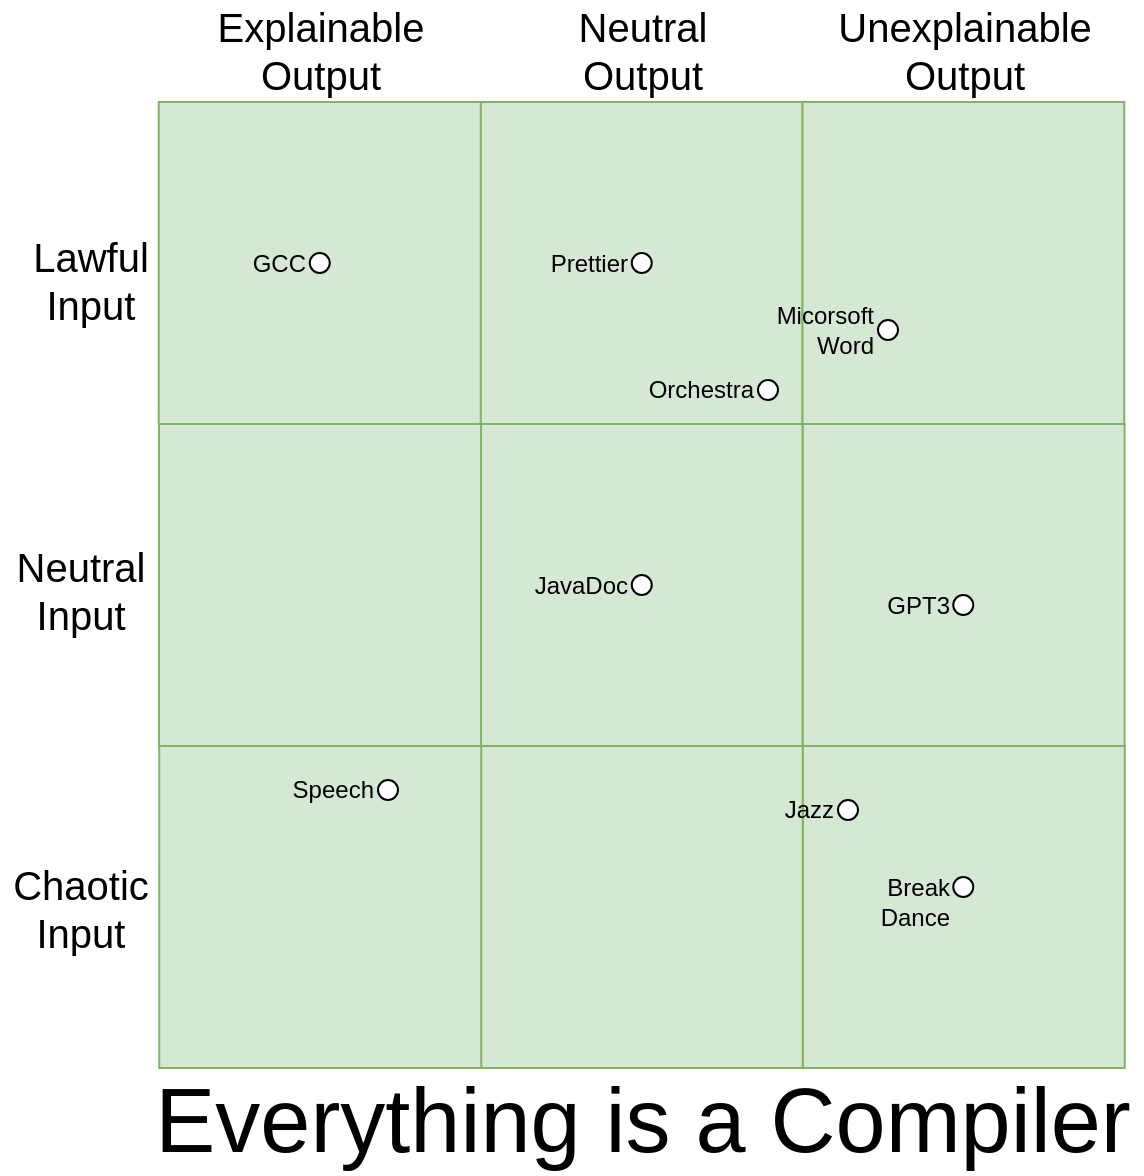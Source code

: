 <mxfile version="14.3.0" type="github">
  <diagram id="e_Nu4UiDqZK5FSXZQxsC" name="Page-1">
    <mxGraphModel dx="630" dy="425" grid="1" gridSize="10" guides="1" tooltips="1" connect="1" arrows="1" fold="1" page="1" pageScale="1" pageWidth="850" pageHeight="1100" math="0" shadow="0">
      <root>
        <mxCell id="0" />
        <mxCell id="1" parent="0" />
        <mxCell id="EZBb4ChviIudJLhnY7K9-9" value="" style="whiteSpace=wrap;html=1;aspect=fixed;fillColor=#d5e8d4;strokeColor=#82b366;" parent="1" vertex="1">
          <mxGeometry x="422.38" y="443" width="161" height="161" as="geometry" />
        </mxCell>
        <mxCell id="EZBb4ChviIudJLhnY7K9-12" value="" style="whiteSpace=wrap;html=1;aspect=fixed;fillColor=#d5e8d4;strokeColor=#82b366;" parent="1" vertex="1">
          <mxGeometry x="261.38" y="443" width="161" height="161" as="geometry" />
        </mxCell>
        <mxCell id="EZBb4ChviIudJLhnY7K9-13" value="" style="whiteSpace=wrap;html=1;aspect=fixed;fillColor=#d5e8d4;strokeColor=#82b366;" parent="1" vertex="1">
          <mxGeometry x="100.63" y="443" width="161" height="161" as="geometry" />
        </mxCell>
        <mxCell id="EZBb4ChviIudJLhnY7K9-14" value="" style="whiteSpace=wrap;html=1;aspect=fixed;fillColor=#d5e8d4;strokeColor=#82b366;" parent="1" vertex="1">
          <mxGeometry x="422.26" y="282" width="161" height="161" as="geometry" />
        </mxCell>
        <mxCell id="EZBb4ChviIudJLhnY7K9-15" value="" style="whiteSpace=wrap;html=1;aspect=fixed;fillColor=#d5e8d4;strokeColor=#82b366;" parent="1" vertex="1">
          <mxGeometry x="261.26" y="282" width="161" height="161" as="geometry" />
        </mxCell>
        <mxCell id="EZBb4ChviIudJLhnY7K9-16" value="" style="whiteSpace=wrap;html=1;aspect=fixed;fillColor=#d5e8d4;strokeColor=#82b366;" parent="1" vertex="1">
          <mxGeometry x="100.51" y="282" width="161" height="161" as="geometry" />
        </mxCell>
        <mxCell id="EZBb4ChviIudJLhnY7K9-17" value="" style="whiteSpace=wrap;html=1;aspect=fixed;fillColor=#d5e8d4;strokeColor=#82b366;" parent="1" vertex="1">
          <mxGeometry x="422.13" y="121" width="161" height="161" as="geometry" />
        </mxCell>
        <mxCell id="EZBb4ChviIudJLhnY7K9-18" value="" style="whiteSpace=wrap;html=1;aspect=fixed;fillColor=#d5e8d4;strokeColor=#82b366;" parent="1" vertex="1">
          <mxGeometry x="261.13" y="121" width="161" height="161" as="geometry" />
        </mxCell>
        <mxCell id="EZBb4ChviIudJLhnY7K9-19" value="" style="whiteSpace=wrap;html=1;aspect=fixed;fillColor=#d5e8d4;strokeColor=#82b366;" parent="1" vertex="1">
          <mxGeometry x="100.38" y="121" width="161" height="161" as="geometry" />
        </mxCell>
        <mxCell id="trqewR6XDROr1OXFbvpF-9" value="Neutral&lt;br&gt;Output" style="text;html=1;align=center;verticalAlign=middle;resizable=0;points=[];autosize=1;fontSize=20;" parent="1" vertex="1">
          <mxGeometry x="301.88" y="70" width="80" height="50" as="geometry" />
        </mxCell>
        <mxCell id="trqewR6XDROr1OXFbvpF-11" value="Neutral&lt;br&gt;Input" style="text;html=1;align=center;verticalAlign=middle;resizable=0;points=[];autosize=1;fontSize=20;" parent="1" vertex="1">
          <mxGeometry x="21" y="340" width="80" height="50" as="geometry" />
        </mxCell>
        <mxCell id="trqewR6XDROr1OXFbvpF-63" value="GCC" style="ellipse;whiteSpace=wrap;html=1;aspect=fixed;fontSize=12;labelPosition=left;verticalLabelPosition=middle;align=right;verticalAlign=middle;" parent="1" vertex="1">
          <mxGeometry x="175.88" y="196.5" width="10" height="10" as="geometry" />
        </mxCell>
        <mxCell id="eXJtEBARMdF0W1MzuHGJ-14" value="Micorsoft Word" style="ellipse;whiteSpace=wrap;html=1;aspect=fixed;fontSize=12;labelPosition=left;verticalLabelPosition=middle;align=right;verticalAlign=middle;" parent="1" vertex="1">
          <mxGeometry x="460" y="230" width="10" height="10" as="geometry" />
        </mxCell>
        <mxCell id="CP_VHnQWBo9eyLh-aSXe-1" value="Lawful&lt;br&gt;Input" style="text;html=1;align=center;verticalAlign=middle;resizable=0;points=[];autosize=1;fontSize=20;" parent="1" vertex="1">
          <mxGeometry x="31" y="185" width="70" height="50" as="geometry" />
        </mxCell>
        <mxCell id="CP_VHnQWBo9eyLh-aSXe-2" value="Chaotic&lt;br&gt;Input" style="text;html=1;align=center;verticalAlign=middle;resizable=0;points=[];autosize=1;fontSize=20;" parent="1" vertex="1">
          <mxGeometry x="21" y="498.5" width="80" height="50" as="geometry" />
        </mxCell>
        <mxCell id="MLfeBwrus5_lLmaDxHkl-1" value="Explainable&lt;br&gt;Output" style="text;html=1;align=center;verticalAlign=middle;resizable=0;points=[];autosize=1;fontSize=20;" vertex="1" parent="1">
          <mxGeometry x="121.01" y="70" width="120" height="50" as="geometry" />
        </mxCell>
        <mxCell id="MLfeBwrus5_lLmaDxHkl-2" value="Unexplainable&lt;br&gt;Output" style="text;html=1;align=center;verticalAlign=middle;resizable=0;points=[];autosize=1;fontSize=20;" vertex="1" parent="1">
          <mxGeometry x="432.88" y="70" width="140" height="50" as="geometry" />
        </mxCell>
        <mxCell id="MLfeBwrus5_lLmaDxHkl-3" value="&lt;font style=&quot;font-size: 45px&quot;&gt;Everything is a Compiler&lt;/font&gt;" style="text;html=1;align=center;verticalAlign=middle;resizable=0;points=[];autosize=1;" vertex="1" parent="1">
          <mxGeometry x="91.63" y="615" width="500" height="30" as="geometry" />
        </mxCell>
        <mxCell id="MLfeBwrus5_lLmaDxHkl-7" value="Prettier" style="ellipse;whiteSpace=wrap;html=1;aspect=fixed;fontSize=12;labelPosition=left;verticalLabelPosition=middle;align=right;verticalAlign=middle;" vertex="1" parent="1">
          <mxGeometry x="336.88" y="196.5" width="10" height="10" as="geometry" />
        </mxCell>
        <mxCell id="MLfeBwrus5_lLmaDxHkl-8" value="JavaDoc" style="ellipse;whiteSpace=wrap;html=1;aspect=fixed;fontSize=12;labelPosition=left;verticalLabelPosition=middle;align=right;verticalAlign=middle;" vertex="1" parent="1">
          <mxGeometry x="336.88" y="357.5" width="10" height="10" as="geometry" />
        </mxCell>
        <mxCell id="MLfeBwrus5_lLmaDxHkl-11" value="Orchestra" style="ellipse;whiteSpace=wrap;html=1;aspect=fixed;fontSize=12;labelPosition=left;verticalLabelPosition=middle;align=right;verticalAlign=middle;" vertex="1" parent="1">
          <mxGeometry x="400" y="260" width="10" height="10" as="geometry" />
        </mxCell>
        <mxCell id="MLfeBwrus5_lLmaDxHkl-12" value="GPT3" style="ellipse;whiteSpace=wrap;html=1;aspect=fixed;fontSize=12;labelPosition=left;verticalLabelPosition=middle;align=right;verticalAlign=middle;" vertex="1" parent="1">
          <mxGeometry x="497.63" y="367.5" width="10" height="10" as="geometry" />
        </mxCell>
        <mxCell id="MLfeBwrus5_lLmaDxHkl-13" value="Speech" style="ellipse;whiteSpace=wrap;html=1;aspect=fixed;fontSize=12;labelPosition=left;verticalLabelPosition=middle;align=right;verticalAlign=middle;" vertex="1" parent="1">
          <mxGeometry x="210" y="460" width="10" height="10" as="geometry" />
        </mxCell>
        <mxCell id="MLfeBwrus5_lLmaDxHkl-17" value="Jazz" style="ellipse;whiteSpace=wrap;html=1;aspect=fixed;fontSize=12;labelPosition=left;verticalLabelPosition=middle;align=right;verticalAlign=middle;" vertex="1" parent="1">
          <mxGeometry x="440" y="470" width="10" height="10" as="geometry" />
        </mxCell>
        <mxCell id="MLfeBwrus5_lLmaDxHkl-19" value="&lt;br&gt;Break Dance" style="ellipse;whiteSpace=wrap;html=1;aspect=fixed;fontSize=12;labelPosition=left;verticalLabelPosition=middle;align=right;verticalAlign=middle;" vertex="1" parent="1">
          <mxGeometry x="497.63" y="508.5" width="10" height="10" as="geometry" />
        </mxCell>
      </root>
    </mxGraphModel>
  </diagram>
</mxfile>
